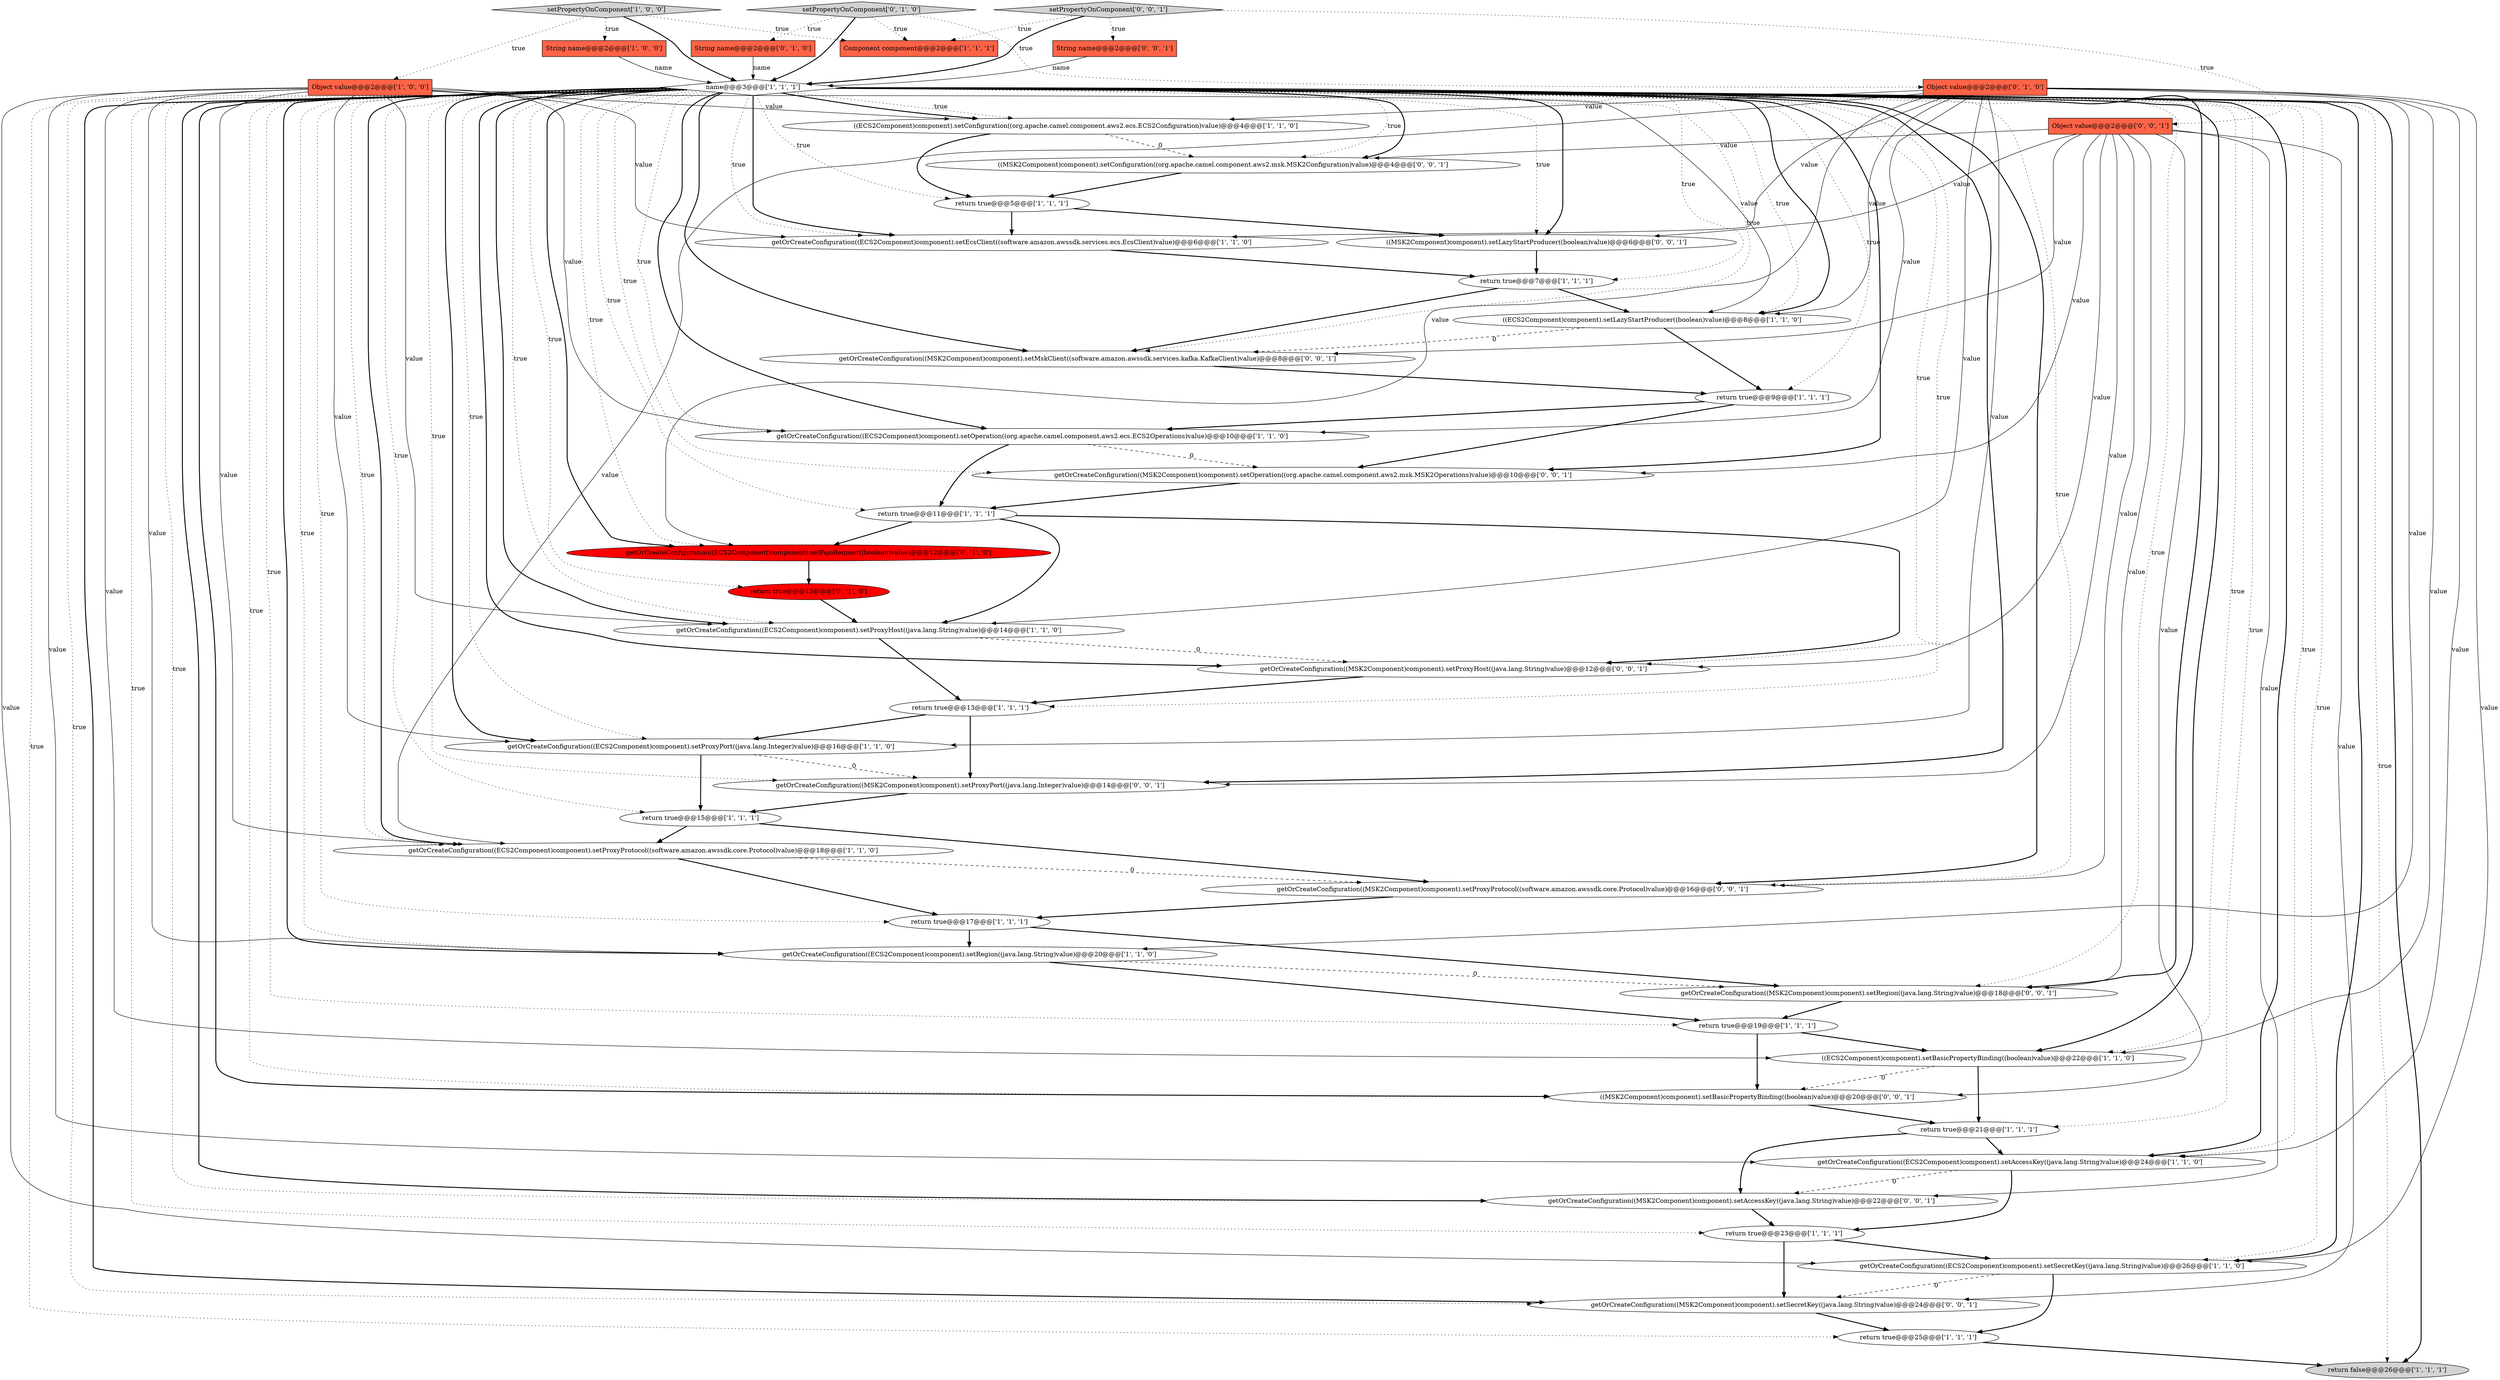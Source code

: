 digraph {
2 [style = filled, label = "getOrCreateConfiguration((ECS2Component)component).setSecretKey((java.lang.String)value)@@@26@@@['1', '1', '0']", fillcolor = white, shape = ellipse image = "AAA0AAABBB1BBB"];
14 [style = filled, label = "((ECS2Component)component).setBasicPropertyBinding((boolean)value)@@@22@@@['1', '1', '0']", fillcolor = white, shape = ellipse image = "AAA0AAABBB1BBB"];
24 [style = filled, label = "return true@@@25@@@['1', '1', '1']", fillcolor = white, shape = ellipse image = "AAA0AAABBB1BBB"];
18 [style = filled, label = "return true@@@13@@@['1', '1', '1']", fillcolor = white, shape = ellipse image = "AAA0AAABBB1BBB"];
30 [style = filled, label = "String name@@@2@@@['0', '1', '0']", fillcolor = tomato, shape = box image = "AAA0AAABBB2BBB"];
22 [style = filled, label = "return true@@@17@@@['1', '1', '1']", fillcolor = white, shape = ellipse image = "AAA0AAABBB1BBB"];
1 [style = filled, label = "getOrCreateConfiguration((ECS2Component)component).setProxyHost((java.lang.String)value)@@@14@@@['1', '1', '0']", fillcolor = white, shape = ellipse image = "AAA0AAABBB1BBB"];
33 [style = filled, label = "getOrCreateConfiguration((MSK2Component)component).setSecretKey((java.lang.String)value)@@@24@@@['0', '0', '1']", fillcolor = white, shape = ellipse image = "AAA0AAABBB3BBB"];
8 [style = filled, label = "return true@@@21@@@['1', '1', '1']", fillcolor = white, shape = ellipse image = "AAA0AAABBB1BBB"];
9 [style = filled, label = "((ECS2Component)component).setLazyStartProducer((boolean)value)@@@8@@@['1', '1', '0']", fillcolor = white, shape = ellipse image = "AAA0AAABBB1BBB"];
21 [style = filled, label = "return true@@@19@@@['1', '1', '1']", fillcolor = white, shape = ellipse image = "AAA0AAABBB1BBB"];
4 [style = filled, label = "Object value@@@2@@@['1', '0', '0']", fillcolor = tomato, shape = box image = "AAA0AAABBB1BBB"];
0 [style = filled, label = "String name@@@2@@@['1', '0', '0']", fillcolor = tomato, shape = box image = "AAA0AAABBB1BBB"];
46 [style = filled, label = "((MSK2Component)component).setConfiguration((org.apache.camel.component.aws2.msk.MSK2Configuration)value)@@@4@@@['0', '0', '1']", fillcolor = white, shape = ellipse image = "AAA0AAABBB3BBB"];
43 [style = filled, label = "((MSK2Component)component).setBasicPropertyBinding((boolean)value)@@@20@@@['0', '0', '1']", fillcolor = white, shape = ellipse image = "AAA0AAABBB3BBB"];
41 [style = filled, label = "getOrCreateConfiguration((MSK2Component)component).setProxyProtocol((software.amazon.awssdk.core.Protocol)value)@@@16@@@['0', '0', '1']", fillcolor = white, shape = ellipse image = "AAA0AAABBB3BBB"];
10 [style = filled, label = "getOrCreateConfiguration((ECS2Component)component).setProxyProtocol((software.amazon.awssdk.core.Protocol)value)@@@18@@@['1', '1', '0']", fillcolor = white, shape = ellipse image = "AAA0AAABBB1BBB"];
16 [style = filled, label = "return true@@@7@@@['1', '1', '1']", fillcolor = white, shape = ellipse image = "AAA0AAABBB1BBB"];
36 [style = filled, label = "Object value@@@2@@@['0', '0', '1']", fillcolor = tomato, shape = box image = "AAA0AAABBB3BBB"];
23 [style = filled, label = "return true@@@23@@@['1', '1', '1']", fillcolor = white, shape = ellipse image = "AAA0AAABBB1BBB"];
31 [style = filled, label = "getOrCreateConfiguration((ECS2Component)component).setPojoRequest((boolean)value)@@@12@@@['0', '1', '0']", fillcolor = red, shape = ellipse image = "AAA1AAABBB2BBB"];
25 [style = filled, label = "getOrCreateConfiguration((ECS2Component)component).setOperation((org.apache.camel.component.aws2.ecs.ECS2Operations)value)@@@10@@@['1', '1', '0']", fillcolor = white, shape = ellipse image = "AAA0AAABBB1BBB"];
32 [style = filled, label = "return true@@@13@@@['0', '1', '0']", fillcolor = red, shape = ellipse image = "AAA1AAABBB2BBB"];
44 [style = filled, label = "getOrCreateConfiguration((MSK2Component)component).setOperation((org.apache.camel.component.aws2.msk.MSK2Operations)value)@@@10@@@['0', '0', '1']", fillcolor = white, shape = ellipse image = "AAA0AAABBB3BBB"];
37 [style = filled, label = "((MSK2Component)component).setLazyStartProducer((boolean)value)@@@6@@@['0', '0', '1']", fillcolor = white, shape = ellipse image = "AAA0AAABBB3BBB"];
11 [style = filled, label = "return true@@@5@@@['1', '1', '1']", fillcolor = white, shape = ellipse image = "AAA0AAABBB1BBB"];
38 [style = filled, label = "getOrCreateConfiguration((MSK2Component)component).setMskClient((software.amazon.awssdk.services.kafka.KafkaClient)value)@@@8@@@['0', '0', '1']", fillcolor = white, shape = ellipse image = "AAA0AAABBB3BBB"];
7 [style = filled, label = "name@@@3@@@['1', '1', '1']", fillcolor = white, shape = diamond image = "AAA0AAABBB1BBB"];
17 [style = filled, label = "return true@@@11@@@['1', '1', '1']", fillcolor = white, shape = ellipse image = "AAA0AAABBB1BBB"];
35 [style = filled, label = "setPropertyOnComponent['0', '0', '1']", fillcolor = lightgray, shape = diamond image = "AAA0AAABBB3BBB"];
27 [style = filled, label = "return false@@@26@@@['1', '1', '1']", fillcolor = lightgray, shape = ellipse image = "AAA0AAABBB1BBB"];
29 [style = filled, label = "setPropertyOnComponent['0', '1', '0']", fillcolor = lightgray, shape = diamond image = "AAA0AAABBB2BBB"];
20 [style = filled, label = "return true@@@9@@@['1', '1', '1']", fillcolor = white, shape = ellipse image = "AAA0AAABBB1BBB"];
34 [style = filled, label = "String name@@@2@@@['0', '0', '1']", fillcolor = tomato, shape = box image = "AAA0AAABBB3BBB"];
15 [style = filled, label = "((ECS2Component)component).setConfiguration((org.apache.camel.component.aws2.ecs.ECS2Configuration)value)@@@4@@@['1', '1', '0']", fillcolor = white, shape = ellipse image = "AAA0AAABBB1BBB"];
12 [style = filled, label = "return true@@@15@@@['1', '1', '1']", fillcolor = white, shape = ellipse image = "AAA0AAABBB1BBB"];
42 [style = filled, label = "getOrCreateConfiguration((MSK2Component)component).setProxyPort((java.lang.Integer)value)@@@14@@@['0', '0', '1']", fillcolor = white, shape = ellipse image = "AAA0AAABBB3BBB"];
19 [style = filled, label = "getOrCreateConfiguration((ECS2Component)component).setAccessKey((java.lang.String)value)@@@24@@@['1', '1', '0']", fillcolor = white, shape = ellipse image = "AAA0AAABBB1BBB"];
5 [style = filled, label = "getOrCreateConfiguration((ECS2Component)component).setRegion((java.lang.String)value)@@@20@@@['1', '1', '0']", fillcolor = white, shape = ellipse image = "AAA0AAABBB1BBB"];
3 [style = filled, label = "getOrCreateConfiguration((ECS2Component)component).setProxyPort((java.lang.Integer)value)@@@16@@@['1', '1', '0']", fillcolor = white, shape = ellipse image = "AAA0AAABBB1BBB"];
28 [style = filled, label = "Object value@@@2@@@['0', '1', '0']", fillcolor = tomato, shape = box image = "AAA0AAABBB2BBB"];
40 [style = filled, label = "getOrCreateConfiguration((MSK2Component)component).setAccessKey((java.lang.String)value)@@@22@@@['0', '0', '1']", fillcolor = white, shape = ellipse image = "AAA0AAABBB3BBB"];
13 [style = filled, label = "setPropertyOnComponent['1', '0', '0']", fillcolor = lightgray, shape = diamond image = "AAA0AAABBB1BBB"];
26 [style = filled, label = "getOrCreateConfiguration((ECS2Component)component).setEcsClient((software.amazon.awssdk.services.ecs.EcsClient)value)@@@6@@@['1', '1', '0']", fillcolor = white, shape = ellipse image = "AAA0AAABBB1BBB"];
6 [style = filled, label = "Component component@@@2@@@['1', '1', '1']", fillcolor = tomato, shape = box image = "AAA0AAABBB1BBB"];
45 [style = filled, label = "getOrCreateConfiguration((MSK2Component)component).setProxyHost((java.lang.String)value)@@@12@@@['0', '0', '1']", fillcolor = white, shape = ellipse image = "AAA0AAABBB3BBB"];
39 [style = filled, label = "getOrCreateConfiguration((MSK2Component)component).setRegion((java.lang.String)value)@@@18@@@['0', '0', '1']", fillcolor = white, shape = ellipse image = "AAA0AAABBB3BBB"];
36->45 [style = solid, label="value"];
18->3 [style = bold, label=""];
36->43 [style = solid, label="value"];
28->10 [style = solid, label="value"];
21->43 [style = bold, label=""];
7->33 [style = dotted, label="true"];
17->45 [style = bold, label=""];
7->31 [style = bold, label=""];
7->39 [style = dotted, label="true"];
8->40 [style = bold, label=""];
1->45 [style = dashed, label="0"];
40->23 [style = bold, label=""];
36->41 [style = solid, label="value"];
7->26 [style = bold, label=""];
7->14 [style = bold, label=""];
7->9 [style = bold, label=""];
10->41 [style = dashed, label="0"];
12->10 [style = bold, label=""];
36->42 [style = solid, label="value"];
23->33 [style = bold, label=""];
15->11 [style = bold, label=""];
43->8 [style = bold, label=""];
7->41 [style = dotted, label="true"];
7->16 [style = dotted, label="true"];
7->27 [style = dotted, label="true"];
7->43 [style = bold, label=""];
41->22 [style = bold, label=""];
2->24 [style = bold, label=""];
4->2 [style = solid, label="value"];
7->1 [style = dotted, label="true"];
28->26 [style = solid, label="value"];
24->27 [style = bold, label=""];
35->7 [style = bold, label=""];
16->9 [style = bold, label=""];
13->4 [style = dotted, label="true"];
13->6 [style = dotted, label="true"];
7->1 [style = bold, label=""];
36->46 [style = solid, label="value"];
7->10 [style = dotted, label="true"];
7->46 [style = bold, label=""];
35->6 [style = dotted, label="true"];
7->40 [style = dotted, label="true"];
7->37 [style = bold, label=""];
11->37 [style = bold, label=""];
36->37 [style = solid, label="value"];
5->39 [style = dashed, label="0"];
4->15 [style = solid, label="value"];
20->25 [style = bold, label=""];
22->5 [style = bold, label=""];
44->17 [style = bold, label=""];
36->40 [style = solid, label="value"];
7->42 [style = dotted, label="true"];
7->12 [style = dotted, label="true"];
28->1 [style = solid, label="value"];
12->41 [style = bold, label=""];
5->21 [style = bold, label=""];
26->16 [style = bold, label=""];
7->33 [style = bold, label=""];
7->5 [style = bold, label=""];
7->23 [style = dotted, label="true"];
28->15 [style = solid, label="value"];
13->0 [style = dotted, label="true"];
7->46 [style = dotted, label="true"];
7->2 [style = bold, label=""];
36->33 [style = solid, label="value"];
7->42 [style = bold, label=""];
28->14 [style = solid, label="value"];
14->8 [style = bold, label=""];
2->33 [style = dashed, label="0"];
7->22 [style = dotted, label="true"];
7->17 [style = dotted, label="true"];
7->21 [style = dotted, label="true"];
7->8 [style = dotted, label="true"];
7->32 [style = dotted, label="true"];
28->31 [style = solid, label="value"];
37->16 [style = bold, label=""];
7->44 [style = bold, label=""];
11->26 [style = bold, label=""];
7->2 [style = dotted, label="true"];
29->6 [style = dotted, label="true"];
7->45 [style = dotted, label="true"];
38->20 [style = bold, label=""];
17->1 [style = bold, label=""];
0->7 [style = solid, label="name"];
31->32 [style = bold, label=""];
36->44 [style = solid, label="value"];
7->26 [style = dotted, label="true"];
28->5 [style = solid, label="value"];
7->31 [style = dotted, label="true"];
9->20 [style = bold, label=""];
3->12 [style = bold, label=""];
7->15 [style = dotted, label="true"];
25->17 [style = bold, label=""];
7->5 [style = dotted, label="true"];
4->25 [style = solid, label="value"];
39->21 [style = bold, label=""];
4->14 [style = solid, label="value"];
36->39 [style = solid, label="value"];
7->11 [style = dotted, label="true"];
29->28 [style = dotted, label="true"];
7->39 [style = bold, label=""];
33->24 [style = bold, label=""];
30->7 [style = solid, label="name"];
28->9 [style = solid, label="value"];
28->2 [style = solid, label="value"];
32->1 [style = bold, label=""];
7->18 [style = dotted, label="true"];
4->9 [style = solid, label="value"];
22->39 [style = bold, label=""];
7->15 [style = bold, label=""];
7->41 [style = bold, label=""];
23->2 [style = bold, label=""];
28->19 [style = solid, label="value"];
4->1 [style = solid, label="value"];
7->19 [style = bold, label=""];
25->44 [style = dashed, label="0"];
4->3 [style = solid, label="value"];
7->40 [style = bold, label=""];
9->38 [style = dashed, label="0"];
19->40 [style = dashed, label="0"];
21->14 [style = bold, label=""];
45->18 [style = bold, label=""];
10->22 [style = bold, label=""];
4->19 [style = solid, label="value"];
7->10 [style = bold, label=""];
7->19 [style = dotted, label="true"];
8->19 [style = bold, label=""];
35->36 [style = dotted, label="true"];
17->31 [style = bold, label=""];
28->3 [style = solid, label="value"];
4->5 [style = solid, label="value"];
4->10 [style = solid, label="value"];
34->7 [style = solid, label="name"];
1->18 [style = bold, label=""];
42->12 [style = bold, label=""];
7->9 [style = dotted, label="true"];
36->38 [style = solid, label="value"];
7->24 [style = dotted, label="true"];
7->38 [style = dotted, label="true"];
7->37 [style = dotted, label="true"];
7->3 [style = bold, label=""];
46->11 [style = bold, label=""];
20->44 [style = bold, label=""];
28->25 [style = solid, label="value"];
7->20 [style = dotted, label="true"];
7->45 [style = bold, label=""];
7->38 [style = bold, label=""];
14->43 [style = dashed, label="0"];
15->46 [style = dashed, label="0"];
7->3 [style = dotted, label="true"];
13->7 [style = bold, label=""];
19->23 [style = bold, label=""];
4->26 [style = solid, label="value"];
7->44 [style = dotted, label="true"];
7->25 [style = dotted, label="true"];
29->30 [style = dotted, label="true"];
7->27 [style = bold, label=""];
35->34 [style = dotted, label="true"];
29->7 [style = bold, label=""];
7->25 [style = bold, label=""];
7->43 [style = dotted, label="true"];
3->42 [style = dashed, label="0"];
16->38 [style = bold, label=""];
18->42 [style = bold, label=""];
7->14 [style = dotted, label="true"];
}
